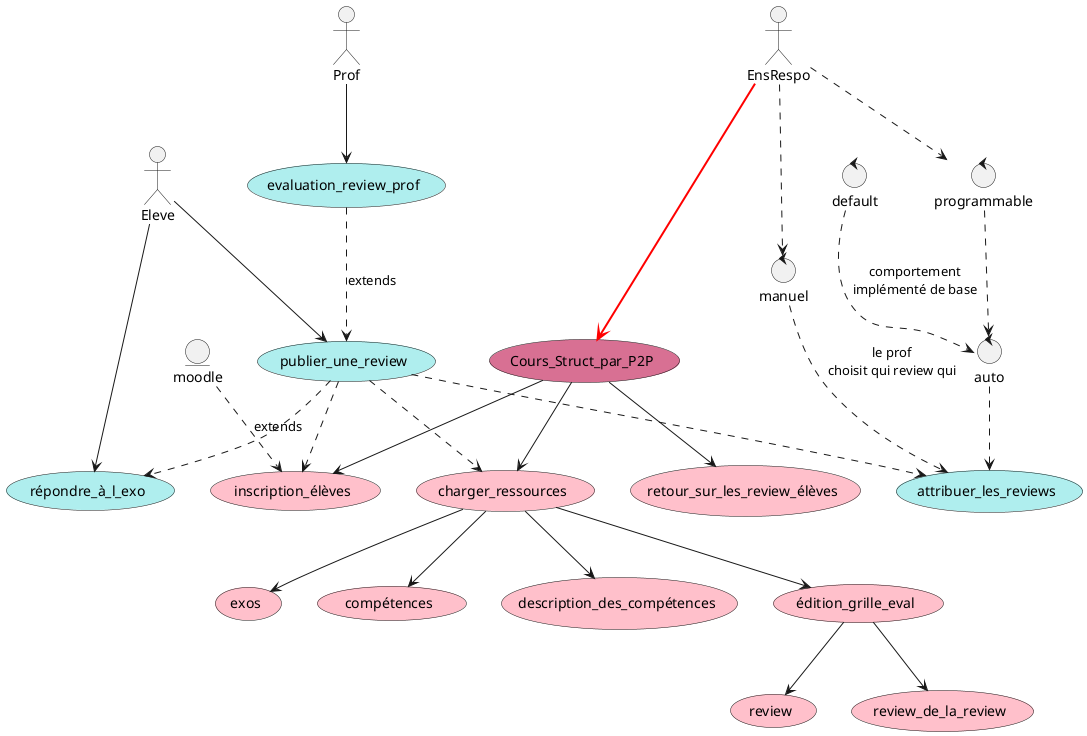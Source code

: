 @startuml

actor EnsRespo
actor Eleve
actor Prof

usecase Cours_Struct_par_P2P #PaleVioletRed
usecase inscription_élèves #Pink
entity moodle 
usecase charger_ressources #Pink
usecase retour_sur_les_review_élèves #Pink
usecase exos #Pink
usecase compétences #Pink
usecase description_des_compétences #Pink
usecase édition_grille_eval #Pink
usecase review #Pink
usecase review_de_la_review #Pink

usecase publier_une_review #PaleTurquoise
usecase répondre_à_l_exo #PaleTurquoise
usecase attribuer_les_reviews #PaleTurquoise

usecase evaluation_review_prof #PaleTurquoise

control manuel
control auto
control programmable
control default

EnsRespo --> Cours_Struct_par_P2P #line:red;line.bold;
Cours_Struct_par_P2P --> inscription_élèves
moodle --> inscription_élèves #line.dashed : extends
Cours_Struct_par_P2P --> charger_ressources
charger_ressources --> exos
charger_ressources --> compétences
charger_ressources --> édition_grille_eval
édition_grille_eval --> review
édition_grille_eval --> review_de_la_review
Cours_Struct_par_P2P --> retour_sur_les_review_élèves
charger_ressources --> description_des_compétences

Eleve --> publier_une_review
Eleve --> répondre_à_l_exo 
publier_une_review --> attribuer_les_reviews #line.dashed
programmable --> auto #line.dashed
default --> auto #line.dashed : comportement\nimplémenté de base
auto --> attribuer_les_reviews #line.dashed
manuel --> attribuer_les_reviews #line.dashed : le prof\nchoisit qui review qui

Prof --> evaluation_review_prof
evaluation_review_prof --> publier_une_review #line.dashed : extends

publier_une_review --> répondre_à_l_exo #line.dashed  
publier_une_review --> inscription_élèves #line.dashed
publier_une_review --> charger_ressources #line.dashed

EnsRespo --> manuel #line.dashed
EnsRespo --> programmable #line.dashed


@enduml